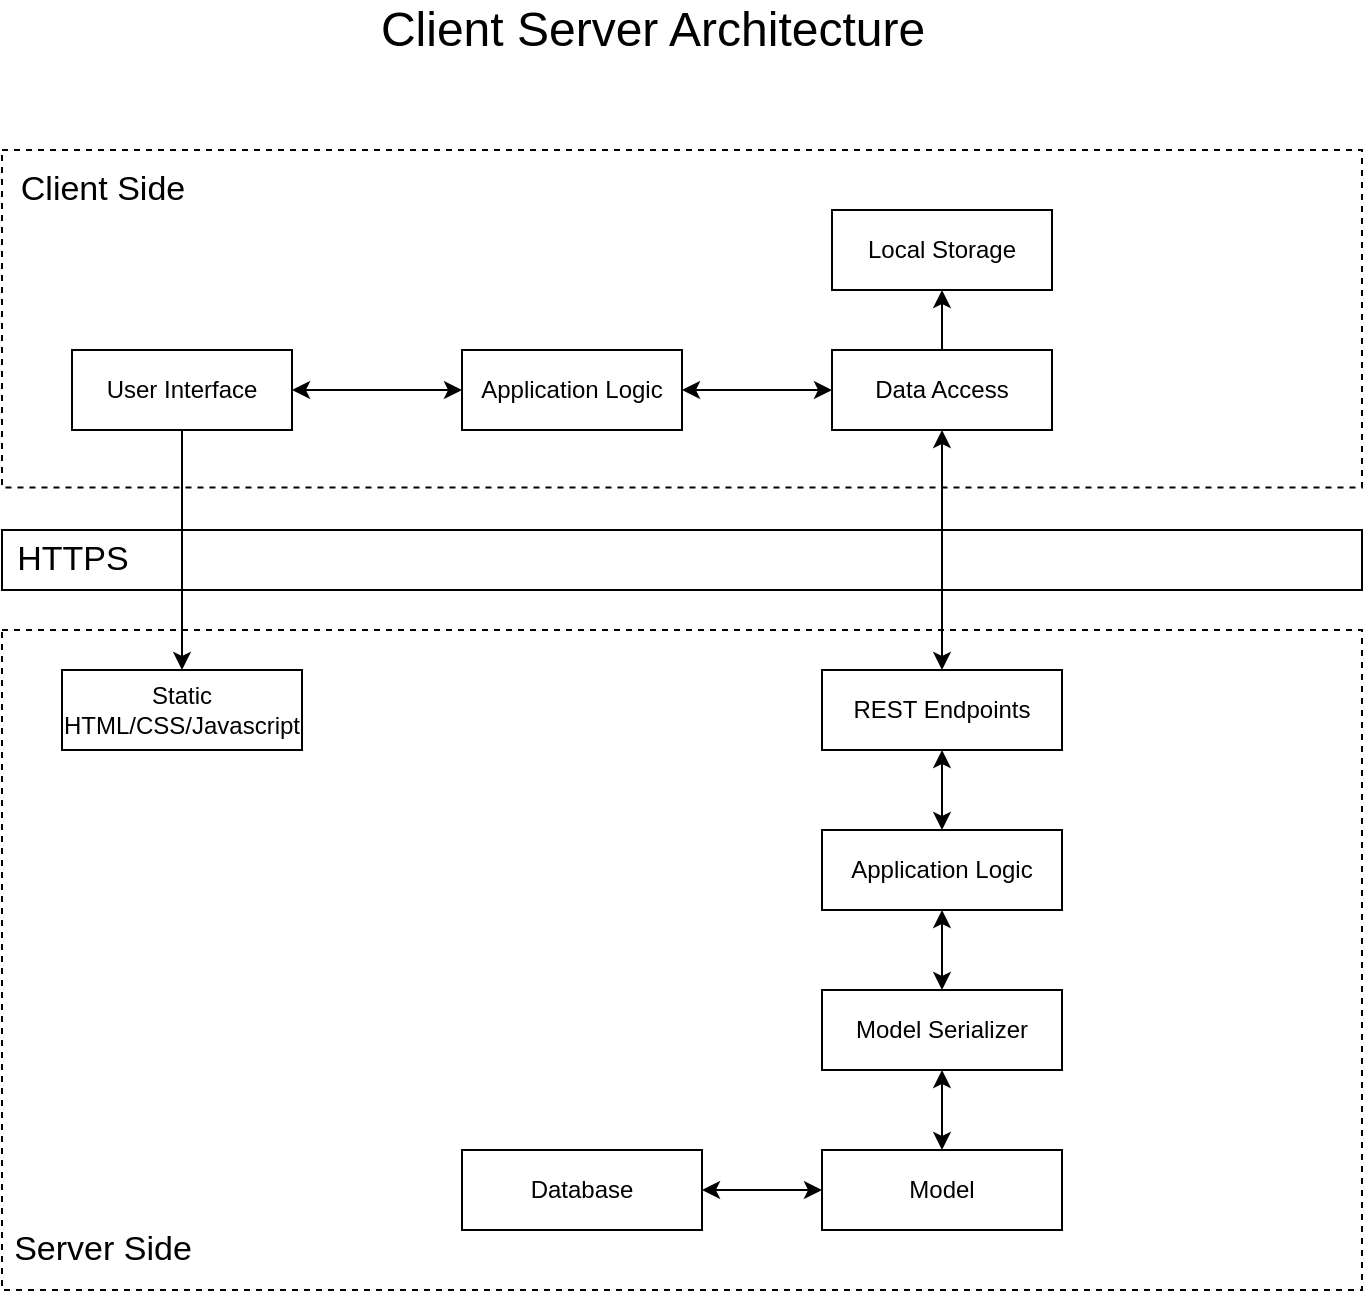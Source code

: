 <mxfile version="14.4.2" type="github">
  <diagram id="yf8aGssuZuXpHagwg_7-" name="Page-1">
    <mxGraphModel dx="1350" dy="774" grid="1" gridSize="10" guides="1" tooltips="1" connect="1" arrows="1" fold="1" page="1" pageScale="1" pageWidth="850" pageHeight="1100" math="0" shadow="0">
      <root>
        <mxCell id="0" />
        <mxCell id="1" parent="0" />
        <mxCell id="dRalgheijcarPViAJHjW-18" value="" style="rounded=0;whiteSpace=wrap;html=1;fillColor=none;dashed=1;" vertex="1" parent="1">
          <mxGeometry x="100" y="360" width="680" height="330" as="geometry" />
        </mxCell>
        <mxCell id="dRalgheijcarPViAJHjW-20" value="" style="rounded=0;whiteSpace=wrap;html=1;fillColor=none;dashed=1;" vertex="1" parent="1">
          <mxGeometry x="100" y="120" width="680" height="168.75" as="geometry" />
        </mxCell>
        <mxCell id="dRalgheijcarPViAJHjW-1" value="REST Endpoints" style="rounded=0;whiteSpace=wrap;html=1;" vertex="1" parent="1">
          <mxGeometry x="510" y="380" width="120" height="40" as="geometry" />
        </mxCell>
        <mxCell id="dRalgheijcarPViAJHjW-36" value="" style="edgeStyle=none;rounded=0;orthogonalLoop=1;jettySize=auto;html=1;startArrow=classic;startFill=1;endArrow=classic;endFill=1;" edge="1" parent="1" source="dRalgheijcarPViAJHjW-2" target="dRalgheijcarPViAJHjW-1">
          <mxGeometry relative="1" as="geometry" />
        </mxCell>
        <mxCell id="dRalgheijcarPViAJHjW-42" value="" style="edgeStyle=none;rounded=0;orthogonalLoop=1;jettySize=auto;html=1;startArrow=classic;startFill=1;endArrow=classic;endFill=1;" edge="1" parent="1" source="dRalgheijcarPViAJHjW-2" target="dRalgheijcarPViAJHjW-41">
          <mxGeometry relative="1" as="geometry" />
        </mxCell>
        <mxCell id="dRalgheijcarPViAJHjW-2" value="Application Logic" style="whiteSpace=wrap;html=1;" vertex="1" parent="1">
          <mxGeometry x="510" y="460" width="120" height="40" as="geometry" />
        </mxCell>
        <mxCell id="dRalgheijcarPViAJHjW-3" value="Database" style="rounded=0;whiteSpace=wrap;html=1;" vertex="1" parent="1">
          <mxGeometry x="330" y="620" width="120" height="40" as="geometry" />
        </mxCell>
        <mxCell id="dRalgheijcarPViAJHjW-7" value="Static HTML/CSS/Javascript" style="rounded=0;whiteSpace=wrap;html=1;" vertex="1" parent="1">
          <mxGeometry x="130" y="380" width="120" height="40" as="geometry" />
        </mxCell>
        <mxCell id="dRalgheijcarPViAJHjW-16" value="" style="rounded=0;whiteSpace=wrap;html=1;fillColor=none;" vertex="1" parent="1">
          <mxGeometry x="100" y="310" width="680" height="30" as="geometry" />
        </mxCell>
        <mxCell id="dRalgheijcarPViAJHjW-17" value="&lt;font style=&quot;font-size: 17px&quot;&gt;HTTPS&lt;/font&gt;" style="text;html=1;align=center;verticalAlign=middle;resizable=0;points=[];autosize=1;" vertex="1" parent="1">
          <mxGeometry x="100" y="315" width="70" height="20" as="geometry" />
        </mxCell>
        <mxCell id="dRalgheijcarPViAJHjW-19" value="&lt;font style=&quot;font-size: 17px&quot;&gt;Server Side&lt;/font&gt;" style="text;html=1;align=center;verticalAlign=middle;resizable=0;points=[];autosize=1;" vertex="1" parent="1">
          <mxGeometry x="100" y="660" width="100" height="20" as="geometry" />
        </mxCell>
        <mxCell id="dRalgheijcarPViAJHjW-21" value="&lt;font style=&quot;font-size: 17px&quot;&gt;Client Side&lt;/font&gt;" style="text;html=1;align=center;verticalAlign=middle;resizable=0;points=[];autosize=1;" vertex="1" parent="1">
          <mxGeometry x="100" y="130" width="100" height="20" as="geometry" />
        </mxCell>
        <mxCell id="dRalgheijcarPViAJHjW-22" value="&lt;font style=&quot;font-size: 24px&quot;&gt;Client Server Architecture&lt;/font&gt;" style="text;html=1;align=center;verticalAlign=middle;resizable=0;points=[];autosize=1;" vertex="1" parent="1">
          <mxGeometry x="280" y="50" width="290" height="20" as="geometry" />
        </mxCell>
        <mxCell id="dRalgheijcarPViAJHjW-34" style="edgeStyle=none;rounded=0;orthogonalLoop=1;jettySize=auto;html=1;entryX=0.5;entryY=0;entryDx=0;entryDy=0;startArrow=none;startFill=0;endArrow=classic;endFill=1;" edge="1" parent="1" source="dRalgheijcarPViAJHjW-23" target="dRalgheijcarPViAJHjW-7">
          <mxGeometry relative="1" as="geometry" />
        </mxCell>
        <mxCell id="dRalgheijcarPViAJHjW-23" value="User Interface" style="rounded=0;whiteSpace=wrap;html=1;fillColor=none;" vertex="1" parent="1">
          <mxGeometry x="135" y="220" width="110" height="40" as="geometry" />
        </mxCell>
        <mxCell id="dRalgheijcarPViAJHjW-26" value="" style="edgeStyle=none;rounded=0;orthogonalLoop=1;jettySize=auto;html=1;startArrow=none;startFill=0;endArrow=classic;endFill=1;" edge="1" parent="1" source="dRalgheijcarPViAJHjW-24" target="dRalgheijcarPViAJHjW-25">
          <mxGeometry relative="1" as="geometry" />
        </mxCell>
        <mxCell id="dRalgheijcarPViAJHjW-29" style="edgeStyle=none;rounded=0;orthogonalLoop=1;jettySize=auto;html=1;exitX=0.5;exitY=1;exitDx=0;exitDy=0;entryX=0.5;entryY=0;entryDx=0;entryDy=0;startArrow=classic;startFill=1;endArrow=classic;endFill=1;" edge="1" parent="1" source="dRalgheijcarPViAJHjW-24" target="dRalgheijcarPViAJHjW-1">
          <mxGeometry relative="1" as="geometry" />
        </mxCell>
        <mxCell id="dRalgheijcarPViAJHjW-24" value="Data Access" style="rounded=0;whiteSpace=wrap;html=1;fillColor=none;" vertex="1" parent="1">
          <mxGeometry x="515" y="220" width="110" height="40" as="geometry" />
        </mxCell>
        <mxCell id="dRalgheijcarPViAJHjW-25" value="Local Storage" style="rounded=0;whiteSpace=wrap;html=1;fillColor=none;" vertex="1" parent="1">
          <mxGeometry x="515" y="150" width="110" height="40" as="geometry" />
        </mxCell>
        <mxCell id="dRalgheijcarPViAJHjW-32" value="" style="edgeStyle=none;rounded=0;orthogonalLoop=1;jettySize=auto;html=1;startArrow=classic;startFill=1;endArrow=classic;endFill=1;" edge="1" parent="1" source="dRalgheijcarPViAJHjW-31" target="dRalgheijcarPViAJHjW-24">
          <mxGeometry relative="1" as="geometry" />
        </mxCell>
        <mxCell id="dRalgheijcarPViAJHjW-33" value="" style="edgeStyle=none;rounded=0;orthogonalLoop=1;jettySize=auto;html=1;startArrow=classic;startFill=1;endArrow=classic;endFill=1;" edge="1" parent="1" source="dRalgheijcarPViAJHjW-31" target="dRalgheijcarPViAJHjW-23">
          <mxGeometry relative="1" as="geometry" />
        </mxCell>
        <mxCell id="dRalgheijcarPViAJHjW-31" value="Application Logic" style="rounded=0;whiteSpace=wrap;html=1;fillColor=none;" vertex="1" parent="1">
          <mxGeometry x="330" y="220" width="110" height="40" as="geometry" />
        </mxCell>
        <mxCell id="dRalgheijcarPViAJHjW-40" style="edgeStyle=none;rounded=0;orthogonalLoop=1;jettySize=auto;html=1;exitX=0;exitY=0.5;exitDx=0;exitDy=0;startArrow=classic;startFill=1;endArrow=classic;endFill=1;" edge="1" parent="1" source="dRalgheijcarPViAJHjW-37" target="dRalgheijcarPViAJHjW-3">
          <mxGeometry relative="1" as="geometry" />
        </mxCell>
        <mxCell id="dRalgheijcarPViAJHjW-43" value="" style="edgeStyle=none;rounded=0;orthogonalLoop=1;jettySize=auto;html=1;startArrow=classic;startFill=1;endArrow=classic;endFill=1;" edge="1" parent="1" source="dRalgheijcarPViAJHjW-37" target="dRalgheijcarPViAJHjW-41">
          <mxGeometry relative="1" as="geometry" />
        </mxCell>
        <mxCell id="dRalgheijcarPViAJHjW-37" value="Model" style="whiteSpace=wrap;html=1;" vertex="1" parent="1">
          <mxGeometry x="510" y="620" width="120" height="40" as="geometry" />
        </mxCell>
        <mxCell id="dRalgheijcarPViAJHjW-41" value="Model Serializer" style="whiteSpace=wrap;html=1;" vertex="1" parent="1">
          <mxGeometry x="510" y="540" width="120" height="40" as="geometry" />
        </mxCell>
      </root>
    </mxGraphModel>
  </diagram>
</mxfile>
